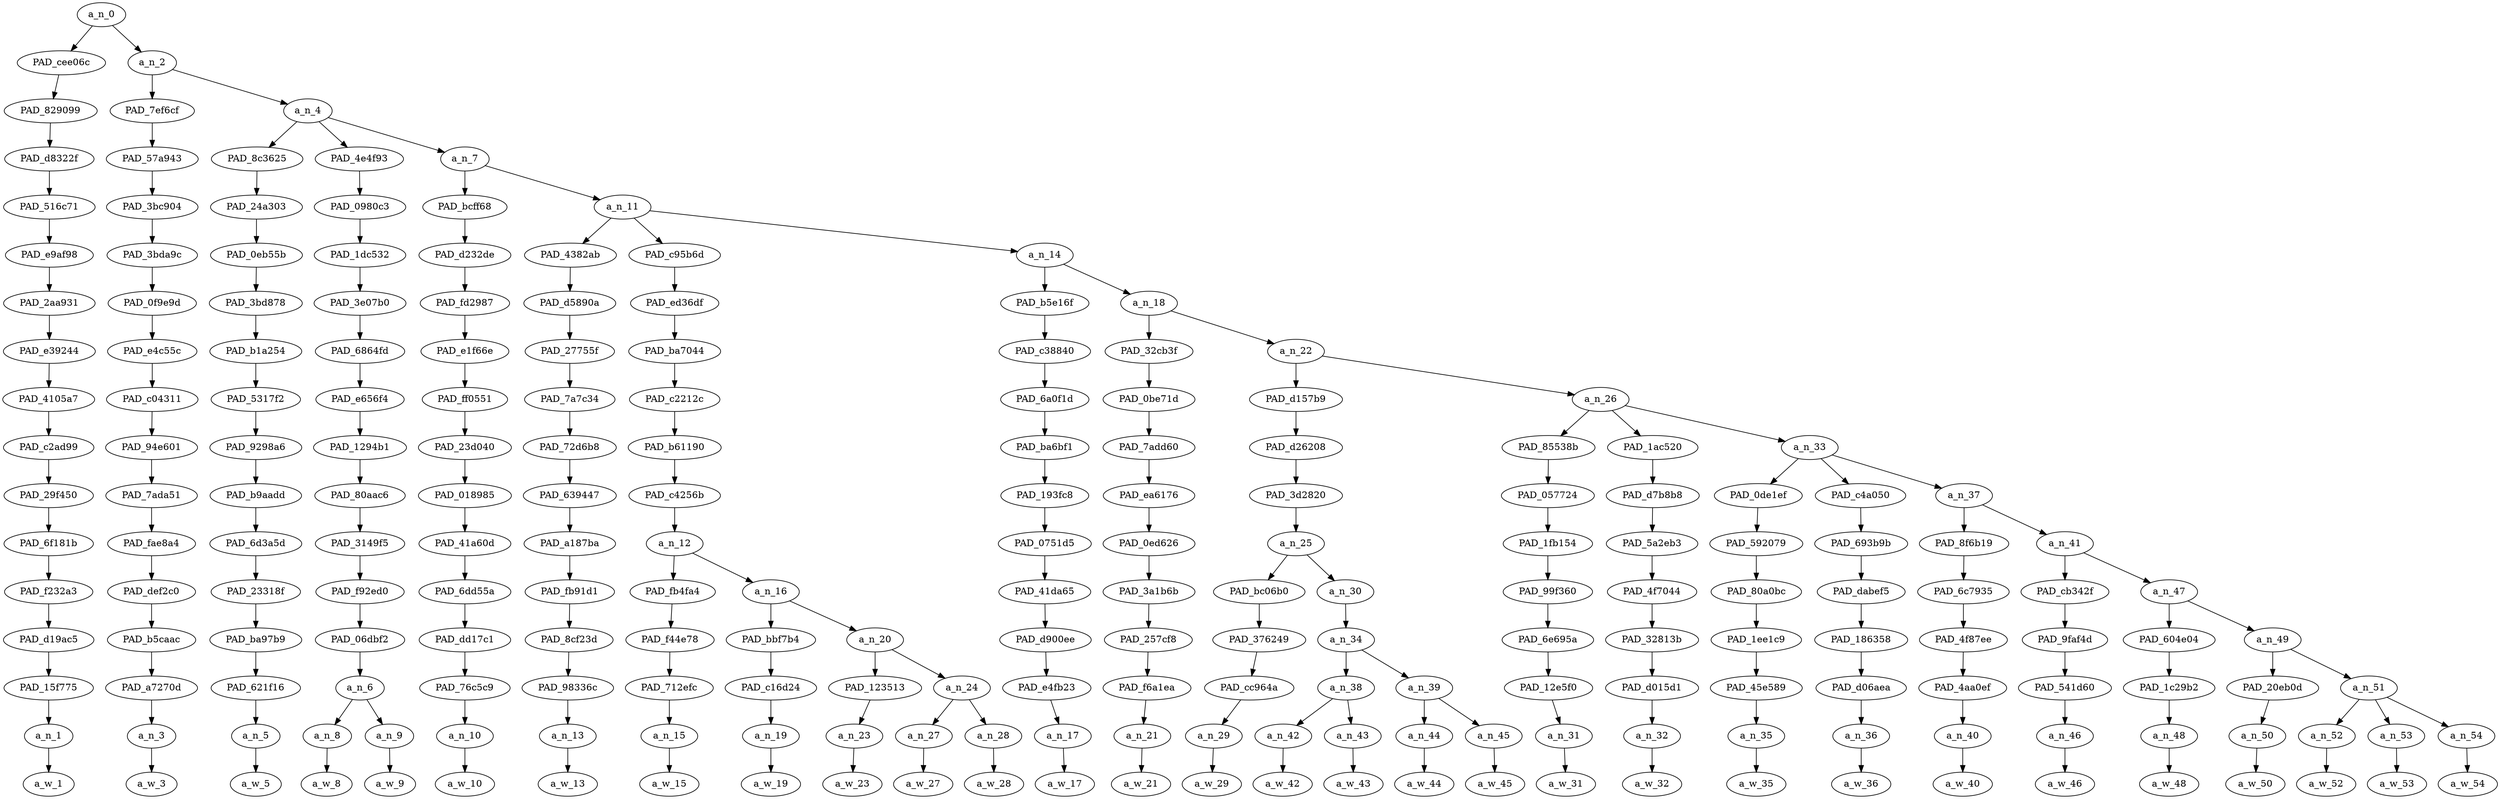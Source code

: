strict digraph "" {
	a_n_0	[div_dir=1,
		index=0,
		level=16,
		pos="1.3562403549382716,16!",
		text_span="[0, 1, 2, 3, 4, 5, 6, 7, 8, 9, 10, 11, 12, 13, 14, 15, 16, 17, 18, 19, 20, 21, 22, 23, 24, 25, 26, 27, 28, 29]",
		value=0.99999999];
	PAD_cee06c	[div_dir=-1,
		index=0,
		level=15,
		pos="0.0,15!",
		text_span="[0]",
		value=0.02931146];
	a_n_0 -> PAD_cee06c;
	a_n_2	[div_dir=1,
		index=1,
		level=15,
		pos="2.712480709876543,15!",
		text_span="[1, 2, 3, 4, 5, 6, 7, 8, 9, 10, 11, 12, 13, 14, 15, 16, 17, 18, 19, 20, 21, 22, 23, 24, 25, 26, 27, 28, 29]",
		value=0.97048791];
	a_n_0 -> a_n_2;
	PAD_829099	[div_dir=-1,
		index=0,
		level=14,
		pos="0.0,14!",
		text_span="[0]",
		value=0.02931146];
	PAD_cee06c -> PAD_829099;
	PAD_d8322f	[div_dir=-1,
		index=0,
		level=13,
		pos="0.0,13!",
		text_span="[0]",
		value=0.02931146];
	PAD_829099 -> PAD_d8322f;
	PAD_516c71	[div_dir=-1,
		index=0,
		level=12,
		pos="0.0,12!",
		text_span="[0]",
		value=0.02931146];
	PAD_d8322f -> PAD_516c71;
	PAD_e9af98	[div_dir=-1,
		index=0,
		level=11,
		pos="0.0,11!",
		text_span="[0]",
		value=0.02931146];
	PAD_516c71 -> PAD_e9af98;
	PAD_2aa931	[div_dir=-1,
		index=0,
		level=10,
		pos="0.0,10!",
		text_span="[0]",
		value=0.02931146];
	PAD_e9af98 -> PAD_2aa931;
	PAD_e39244	[div_dir=-1,
		index=0,
		level=9,
		pos="0.0,9!",
		text_span="[0]",
		value=0.02931146];
	PAD_2aa931 -> PAD_e39244;
	PAD_4105a7	[div_dir=-1,
		index=0,
		level=8,
		pos="0.0,8!",
		text_span="[0]",
		value=0.02931146];
	PAD_e39244 -> PAD_4105a7;
	PAD_c2ad99	[div_dir=-1,
		index=0,
		level=7,
		pos="0.0,7!",
		text_span="[0]",
		value=0.02931146];
	PAD_4105a7 -> PAD_c2ad99;
	PAD_29f450	[div_dir=-1,
		index=0,
		level=6,
		pos="0.0,6!",
		text_span="[0]",
		value=0.02931146];
	PAD_c2ad99 -> PAD_29f450;
	PAD_6f181b	[div_dir=-1,
		index=0,
		level=5,
		pos="0.0,5!",
		text_span="[0]",
		value=0.02931146];
	PAD_29f450 -> PAD_6f181b;
	PAD_f232a3	[div_dir=-1,
		index=0,
		level=4,
		pos="0.0,4!",
		text_span="[0]",
		value=0.02931146];
	PAD_6f181b -> PAD_f232a3;
	PAD_d19ac5	[div_dir=-1,
		index=0,
		level=3,
		pos="0.0,3!",
		text_span="[0]",
		value=0.02931146];
	PAD_f232a3 -> PAD_d19ac5;
	PAD_15f775	[div_dir=-1,
		index=0,
		level=2,
		pos="0.0,2!",
		text_span="[0]",
		value=0.02931146];
	PAD_d19ac5 -> PAD_15f775;
	a_n_1	[div_dir=-1,
		index=0,
		level=1,
		pos="0.0,1!",
		text_span="[0]",
		value=0.02931146];
	PAD_15f775 -> a_n_1;
	a_w_1	[div_dir=0,
		index=0,
		level=0,
		pos="0,0!",
		text_span="[0]",
		value=i];
	a_n_1 -> a_w_1;
	PAD_7ef6cf	[div_dir=-1,
		index=1,
		level=14,
		pos="1.0,14!",
		text_span="[1]",
		value=0.02407669];
	a_n_2 -> PAD_7ef6cf;
	a_n_4	[div_dir=1,
		index=2,
		level=14,
		pos="4.424961419753086,14!",
		text_span="[2, 3, 4, 5, 6, 7, 8, 9, 10, 11, 12, 13, 14, 15, 16, 17, 18, 19, 20, 21, 22, 23, 24, 25, 26, 27, 28, 29]",
		value=0.94616465];
	a_n_2 -> a_n_4;
	PAD_57a943	[div_dir=-1,
		index=1,
		level=13,
		pos="1.0,13!",
		text_span="[1]",
		value=0.02407669];
	PAD_7ef6cf -> PAD_57a943;
	PAD_3bc904	[div_dir=-1,
		index=1,
		level=12,
		pos="1.0,12!",
		text_span="[1]",
		value=0.02407669];
	PAD_57a943 -> PAD_3bc904;
	PAD_3bda9c	[div_dir=-1,
		index=1,
		level=11,
		pos="1.0,11!",
		text_span="[1]",
		value=0.02407669];
	PAD_3bc904 -> PAD_3bda9c;
	PAD_0f9e9d	[div_dir=-1,
		index=1,
		level=10,
		pos="1.0,10!",
		text_span="[1]",
		value=0.02407669];
	PAD_3bda9c -> PAD_0f9e9d;
	PAD_e4c55c	[div_dir=-1,
		index=1,
		level=9,
		pos="1.0,9!",
		text_span="[1]",
		value=0.02407669];
	PAD_0f9e9d -> PAD_e4c55c;
	PAD_c04311	[div_dir=-1,
		index=1,
		level=8,
		pos="1.0,8!",
		text_span="[1]",
		value=0.02407669];
	PAD_e4c55c -> PAD_c04311;
	PAD_94e601	[div_dir=-1,
		index=1,
		level=7,
		pos="1.0,7!",
		text_span="[1]",
		value=0.02407669];
	PAD_c04311 -> PAD_94e601;
	PAD_7ada51	[div_dir=-1,
		index=1,
		level=6,
		pos="1.0,6!",
		text_span="[1]",
		value=0.02407669];
	PAD_94e601 -> PAD_7ada51;
	PAD_fae8a4	[div_dir=-1,
		index=1,
		level=5,
		pos="1.0,5!",
		text_span="[1]",
		value=0.02407669];
	PAD_7ada51 -> PAD_fae8a4;
	PAD_def2c0	[div_dir=-1,
		index=1,
		level=4,
		pos="1.0,4!",
		text_span="[1]",
		value=0.02407669];
	PAD_fae8a4 -> PAD_def2c0;
	PAD_b5caac	[div_dir=-1,
		index=1,
		level=3,
		pos="1.0,3!",
		text_span="[1]",
		value=0.02407669];
	PAD_def2c0 -> PAD_b5caac;
	PAD_a7270d	[div_dir=-1,
		index=1,
		level=2,
		pos="1.0,2!",
		text_span="[1]",
		value=0.02407669];
	PAD_b5caac -> PAD_a7270d;
	a_n_3	[div_dir=-1,
		index=1,
		level=1,
		pos="1.0,1!",
		text_span="[1]",
		value=0.02407669];
	PAD_a7270d -> a_n_3;
	a_w_3	[div_dir=0,
		index=1,
		level=0,
		pos="1,0!",
		text_span="[1]",
		value=am];
	a_n_3 -> a_w_3;
	PAD_8c3625	[div_dir=1,
		index=2,
		level=13,
		pos="2.0,13!",
		text_span="[2]",
		value=0.02569344];
	a_n_4 -> PAD_8c3625;
	PAD_4e4f93	[div_dir=-1,
		index=3,
		level=13,
		pos="3.5,13!",
		text_span="[3, 4]",
		value=0.06555369];
	a_n_4 -> PAD_4e4f93;
	a_n_7	[div_dir=1,
		index=4,
		level=13,
		pos="7.7748842592592595,13!",
		text_span="[5, 6, 7, 8, 9, 10, 11, 12, 13, 14, 15, 16, 17, 18, 19, 20, 21, 22, 23, 24, 25, 26, 27, 28, 29]",
		value=0.85465329];
	a_n_4 -> a_n_7;
	PAD_24a303	[div_dir=1,
		index=2,
		level=12,
		pos="2.0,12!",
		text_span="[2]",
		value=0.02569344];
	PAD_8c3625 -> PAD_24a303;
	PAD_0eb55b	[div_dir=1,
		index=2,
		level=11,
		pos="2.0,11!",
		text_span="[2]",
		value=0.02569344];
	PAD_24a303 -> PAD_0eb55b;
	PAD_3bd878	[div_dir=1,
		index=2,
		level=10,
		pos="2.0,10!",
		text_span="[2]",
		value=0.02569344];
	PAD_0eb55b -> PAD_3bd878;
	PAD_b1a254	[div_dir=1,
		index=2,
		level=9,
		pos="2.0,9!",
		text_span="[2]",
		value=0.02569344];
	PAD_3bd878 -> PAD_b1a254;
	PAD_5317f2	[div_dir=1,
		index=2,
		level=8,
		pos="2.0,8!",
		text_span="[2]",
		value=0.02569344];
	PAD_b1a254 -> PAD_5317f2;
	PAD_9298a6	[div_dir=1,
		index=2,
		level=7,
		pos="2.0,7!",
		text_span="[2]",
		value=0.02569344];
	PAD_5317f2 -> PAD_9298a6;
	PAD_b9aadd	[div_dir=1,
		index=2,
		level=6,
		pos="2.0,6!",
		text_span="[2]",
		value=0.02569344];
	PAD_9298a6 -> PAD_b9aadd;
	PAD_6d3a5d	[div_dir=1,
		index=2,
		level=5,
		pos="2.0,5!",
		text_span="[2]",
		value=0.02569344];
	PAD_b9aadd -> PAD_6d3a5d;
	PAD_23318f	[div_dir=1,
		index=2,
		level=4,
		pos="2.0,4!",
		text_span="[2]",
		value=0.02569344];
	PAD_6d3a5d -> PAD_23318f;
	PAD_ba97b9	[div_dir=1,
		index=2,
		level=3,
		pos="2.0,3!",
		text_span="[2]",
		value=0.02569344];
	PAD_23318f -> PAD_ba97b9;
	PAD_621f16	[div_dir=1,
		index=2,
		level=2,
		pos="2.0,2!",
		text_span="[2]",
		value=0.02569344];
	PAD_ba97b9 -> PAD_621f16;
	a_n_5	[div_dir=1,
		index=2,
		level=1,
		pos="2.0,1!",
		text_span="[2]",
		value=0.02569344];
	PAD_621f16 -> a_n_5;
	a_w_5	[div_dir=0,
		index=2,
		level=0,
		pos="2,0!",
		text_span="[2]",
		value=holding];
	a_n_5 -> a_w_5;
	PAD_0980c3	[div_dir=-1,
		index=3,
		level=12,
		pos="3.5,12!",
		text_span="[3, 4]",
		value=0.06555369];
	PAD_4e4f93 -> PAD_0980c3;
	PAD_1dc532	[div_dir=-1,
		index=3,
		level=11,
		pos="3.5,11!",
		text_span="[3, 4]",
		value=0.06555369];
	PAD_0980c3 -> PAD_1dc532;
	PAD_3e07b0	[div_dir=-1,
		index=3,
		level=10,
		pos="3.5,10!",
		text_span="[3, 4]",
		value=0.06555369];
	PAD_1dc532 -> PAD_3e07b0;
	PAD_6864fd	[div_dir=-1,
		index=3,
		level=9,
		pos="3.5,9!",
		text_span="[3, 4]",
		value=0.06555369];
	PAD_3e07b0 -> PAD_6864fd;
	PAD_e656f4	[div_dir=-1,
		index=3,
		level=8,
		pos="3.5,8!",
		text_span="[3, 4]",
		value=0.06555369];
	PAD_6864fd -> PAD_e656f4;
	PAD_1294b1	[div_dir=-1,
		index=3,
		level=7,
		pos="3.5,7!",
		text_span="[3, 4]",
		value=0.06555369];
	PAD_e656f4 -> PAD_1294b1;
	PAD_80aac6	[div_dir=-1,
		index=3,
		level=6,
		pos="3.5,6!",
		text_span="[3, 4]",
		value=0.06555369];
	PAD_1294b1 -> PAD_80aac6;
	PAD_3149f5	[div_dir=-1,
		index=3,
		level=5,
		pos="3.5,5!",
		text_span="[3, 4]",
		value=0.06555369];
	PAD_80aac6 -> PAD_3149f5;
	PAD_f92ed0	[div_dir=-1,
		index=3,
		level=4,
		pos="3.5,4!",
		text_span="[3, 4]",
		value=0.06555369];
	PAD_3149f5 -> PAD_f92ed0;
	PAD_06dbf2	[div_dir=-1,
		index=3,
		level=3,
		pos="3.5,3!",
		text_span="[3, 4]",
		value=0.06555369];
	PAD_f92ed0 -> PAD_06dbf2;
	a_n_6	[div_dir=-1,
		index=3,
		level=2,
		pos="3.5,2!",
		text_span="[3, 4]",
		value=0.06555369];
	PAD_06dbf2 -> a_n_6;
	a_n_8	[div_dir=-1,
		index=3,
		level=1,
		pos="3.0,1!",
		text_span="[3]",
		value=0.03032210];
	a_n_6 -> a_n_8;
	a_n_9	[div_dir=1,
		index=4,
		level=1,
		pos="4.0,1!",
		text_span="[4]",
		value=0.03511121];
	a_n_6 -> a_n_9;
	a_w_8	[div_dir=0,
		index=3,
		level=0,
		pos="3,0!",
		text_span="[3]",
		value=my];
	a_n_8 -> a_w_8;
	a_w_9	[div_dir=0,
		index=4,
		level=0,
		pos="4,0!",
		text_span="[4]",
		value=celebration];
	a_n_9 -> a_w_9;
	PAD_bcff68	[div_dir=-1,
		index=4,
		level=12,
		pos="5.0,12!",
		text_span="[5]",
		value=0.02433822];
	a_n_7 -> PAD_bcff68;
	a_n_11	[div_dir=1,
		index=5,
		level=12,
		pos="10.549768518518519,12!",
		text_span="[6, 7, 8, 9, 10, 11, 12, 13, 14, 15, 16, 17, 18, 19, 20, 21, 22, 23, 24, 25, 26, 27, 28, 29]",
		value=0.83001536];
	a_n_7 -> a_n_11;
	PAD_d232de	[div_dir=-1,
		index=4,
		level=11,
		pos="5.0,11!",
		text_span="[5]",
		value=0.02433822];
	PAD_bcff68 -> PAD_d232de;
	PAD_fd2987	[div_dir=-1,
		index=4,
		level=10,
		pos="5.0,10!",
		text_span="[5]",
		value=0.02433822];
	PAD_d232de -> PAD_fd2987;
	PAD_e1f66e	[div_dir=-1,
		index=4,
		level=9,
		pos="5.0,9!",
		text_span="[5]",
		value=0.02433822];
	PAD_fd2987 -> PAD_e1f66e;
	PAD_ff0551	[div_dir=-1,
		index=4,
		level=8,
		pos="5.0,8!",
		text_span="[5]",
		value=0.02433822];
	PAD_e1f66e -> PAD_ff0551;
	PAD_23d040	[div_dir=-1,
		index=4,
		level=7,
		pos="5.0,7!",
		text_span="[5]",
		value=0.02433822];
	PAD_ff0551 -> PAD_23d040;
	PAD_018985	[div_dir=-1,
		index=4,
		level=6,
		pos="5.0,6!",
		text_span="[5]",
		value=0.02433822];
	PAD_23d040 -> PAD_018985;
	PAD_41a60d	[div_dir=-1,
		index=4,
		level=5,
		pos="5.0,5!",
		text_span="[5]",
		value=0.02433822];
	PAD_018985 -> PAD_41a60d;
	PAD_6dd55a	[div_dir=-1,
		index=4,
		level=4,
		pos="5.0,4!",
		text_span="[5]",
		value=0.02433822];
	PAD_41a60d -> PAD_6dd55a;
	PAD_dd17c1	[div_dir=-1,
		index=4,
		level=3,
		pos="5.0,3!",
		text_span="[5]",
		value=0.02433822];
	PAD_6dd55a -> PAD_dd17c1;
	PAD_76c5c9	[div_dir=-1,
		index=4,
		level=2,
		pos="5.0,2!",
		text_span="[5]",
		value=0.02433822];
	PAD_dd17c1 -> PAD_76c5c9;
	a_n_10	[div_dir=-1,
		index=5,
		level=1,
		pos="5.0,1!",
		text_span="[5]",
		value=0.02433822];
	PAD_76c5c9 -> a_n_10;
	a_w_10	[div_dir=0,
		index=5,
		level=0,
		pos="5,0!",
		text_span="[5]",
		value=until];
	a_n_10 -> a_w_10;
	PAD_4382ab	[div_dir=-1,
		index=6,
		level=11,
		pos="11.0,11!",
		text_span="[11]",
		value=0.02228801];
	a_n_11 -> PAD_4382ab;
	PAD_c95b6d	[div_dir=1,
		index=5,
		level=11,
		pos="6.9375,11!",
		text_span="[6, 7, 8, 9, 10]",
		value=0.12682659];
	a_n_11 -> PAD_c95b6d;
	a_n_14	[div_dir=1,
		index=7,
		level=11,
		pos="13.711805555555555,11!",
		text_span="[12, 13, 14, 15, 16, 17, 18, 19, 20, 21, 22, 23, 24, 25, 26, 27, 28, 29]",
		value=0.68058904];
	a_n_11 -> a_n_14;
	PAD_d5890a	[div_dir=-1,
		index=6,
		level=10,
		pos="11.0,10!",
		text_span="[11]",
		value=0.02228801];
	PAD_4382ab -> PAD_d5890a;
	PAD_27755f	[div_dir=-1,
		index=6,
		level=9,
		pos="11.0,9!",
		text_span="[11]",
		value=0.02228801];
	PAD_d5890a -> PAD_27755f;
	PAD_7a7c34	[div_dir=-1,
		index=6,
		level=8,
		pos="11.0,8!",
		text_span="[11]",
		value=0.02228801];
	PAD_27755f -> PAD_7a7c34;
	PAD_72d6b8	[div_dir=-1,
		index=6,
		level=7,
		pos="11.0,7!",
		text_span="[11]",
		value=0.02228801];
	PAD_7a7c34 -> PAD_72d6b8;
	PAD_639447	[div_dir=-1,
		index=6,
		level=6,
		pos="11.0,6!",
		text_span="[11]",
		value=0.02228801];
	PAD_72d6b8 -> PAD_639447;
	PAD_a187ba	[div_dir=-1,
		index=6,
		level=5,
		pos="11.0,5!",
		text_span="[11]",
		value=0.02228801];
	PAD_639447 -> PAD_a187ba;
	PAD_fb91d1	[div_dir=-1,
		index=7,
		level=4,
		pos="11.0,4!",
		text_span="[11]",
		value=0.02228801];
	PAD_a187ba -> PAD_fb91d1;
	PAD_8cf23d	[div_dir=-1,
		index=8,
		level=3,
		pos="11.0,3!",
		text_span="[11]",
		value=0.02228801];
	PAD_fb91d1 -> PAD_8cf23d;
	PAD_98336c	[div_dir=-1,
		index=9,
		level=2,
		pos="11.0,2!",
		text_span="[11]",
		value=0.02228801];
	PAD_8cf23d -> PAD_98336c;
	a_n_13	[div_dir=-1,
		index=11,
		level=1,
		pos="11.0,1!",
		text_span="[11]",
		value=0.02228801];
	PAD_98336c -> a_n_13;
	a_w_13	[div_dir=0,
		index=11,
		level=0,
		pos="11,0!",
		text_span="[11]",
		value=i1];
	a_n_13 -> a_w_13;
	PAD_ed36df	[div_dir=1,
		index=5,
		level=10,
		pos="6.9375,10!",
		text_span="[6, 7, 8, 9, 10]",
		value=0.12682659];
	PAD_c95b6d -> PAD_ed36df;
	PAD_ba7044	[div_dir=1,
		index=5,
		level=9,
		pos="6.9375,9!",
		text_span="[6, 7, 8, 9, 10]",
		value=0.12682659];
	PAD_ed36df -> PAD_ba7044;
	PAD_c2212c	[div_dir=1,
		index=5,
		level=8,
		pos="6.9375,8!",
		text_span="[6, 7, 8, 9, 10]",
		value=0.12682659];
	PAD_ba7044 -> PAD_c2212c;
	PAD_b61190	[div_dir=1,
		index=5,
		level=7,
		pos="6.9375,7!",
		text_span="[6, 7, 8, 9, 10]",
		value=0.12682659];
	PAD_c2212c -> PAD_b61190;
	PAD_c4256b	[div_dir=1,
		index=5,
		level=6,
		pos="6.9375,6!",
		text_span="[6, 7, 8, 9, 10]",
		value=0.12682659];
	PAD_b61190 -> PAD_c4256b;
	a_n_12	[div_dir=1,
		index=5,
		level=5,
		pos="6.9375,5!",
		text_span="[6, 7, 8, 9, 10]",
		value=0.12682659];
	PAD_c4256b -> a_n_12;
	PAD_fb4fa4	[div_dir=1,
		index=5,
		level=4,
		pos="6.0,4!",
		text_span="[6]",
		value=0.01928020];
	a_n_12 -> PAD_fb4fa4;
	a_n_16	[div_dir=1,
		index=6,
		level=4,
		pos="7.875,4!",
		text_span="[7, 8, 9, 10]",
		value=0.10729096];
	a_n_12 -> a_n_16;
	PAD_f44e78	[div_dir=1,
		index=5,
		level=3,
		pos="6.0,3!",
		text_span="[6]",
		value=0.01928020];
	PAD_fb4fa4 -> PAD_f44e78;
	PAD_712efc	[div_dir=1,
		index=5,
		level=2,
		pos="6.0,2!",
		text_span="[6]",
		value=0.01928020];
	PAD_f44e78 -> PAD_712efc;
	a_n_15	[div_dir=1,
		index=6,
		level=1,
		pos="6.0,1!",
		text_span="[6]",
		value=0.01928020];
	PAD_712efc -> a_n_15;
	a_w_15	[div_dir=0,
		index=6,
		level=0,
		pos="6,0!",
		text_span="[6]",
		value=after];
	a_n_15 -> a_w_15;
	PAD_bbf7b4	[div_dir=1,
		index=6,
		level=3,
		pos="7.0,3!",
		text_span="[7]",
		value=0.01820321];
	a_n_16 -> PAD_bbf7b4;
	a_n_20	[div_dir=1,
		index=7,
		level=3,
		pos="8.75,3!",
		text_span="[8, 9, 10]",
		value=0.08881791];
	a_n_16 -> a_n_20;
	PAD_c16d24	[div_dir=1,
		index=6,
		level=2,
		pos="7.0,2!",
		text_span="[7]",
		value=0.01820321];
	PAD_bbf7b4 -> PAD_c16d24;
	a_n_19	[div_dir=1,
		index=7,
		level=1,
		pos="7.0,1!",
		text_span="[7]",
		value=0.01820321];
	PAD_c16d24 -> a_n_19;
	a_w_19	[div_dir=0,
		index=7,
		level=0,
		pos="7,0!",
		text_span="[7]",
		value=she];
	a_n_19 -> a_w_19;
	PAD_123513	[div_dir=1,
		index=7,
		level=2,
		pos="8.0,2!",
		text_span="[8]",
		value=0.02004705];
	a_n_20 -> PAD_123513;
	a_n_24	[div_dir=1,
		index=8,
		level=2,
		pos="9.5,2!",
		text_span="[9, 10]",
		value=0.06849089];
	a_n_20 -> a_n_24;
	a_n_23	[div_dir=1,
		index=8,
		level=1,
		pos="8.0,1!",
		text_span="[8]",
		value=0.02004705];
	PAD_123513 -> a_n_23;
	a_w_23	[div_dir=0,
		index=8,
		level=0,
		pos="8,0!",
		text_span="[8]",
		value=get];
	a_n_23 -> a_w_23;
	a_n_27	[div_dir=1,
		index=9,
		level=1,
		pos="9.0,1!",
		text_span="[9]",
		value=0.02248505];
	a_n_24 -> a_n_27;
	a_n_28	[div_dir=1,
		index=10,
		level=1,
		pos="10.0,1!",
		text_span="[10]",
		value=0.04568939];
	a_n_24 -> a_n_28;
	a_w_27	[div_dir=0,
		index=9,
		level=0,
		pos="9,0!",
		text_span="[9]",
		value=her];
	a_n_27 -> a_w_27;
	a_w_28	[div_dir=0,
		index=10,
		level=0,
		pos="10,0!",
		text_span="[10]",
		value=numbers];
	a_n_28 -> a_w_28;
	PAD_b5e16f	[div_dir=-1,
		index=7,
		level=10,
		pos="12.0,10!",
		text_span="[12]",
		value=0.01859051];
	a_n_14 -> PAD_b5e16f;
	a_n_18	[div_dir=1,
		index=8,
		level=10,
		pos="15.42361111111111,10!",
		text_span="[13, 14, 15, 16, 17, 18, 19, 20, 21, 22, 23, 24, 25, 26, 27, 28, 29]",
		value=0.66176622];
	a_n_14 -> a_n_18;
	PAD_c38840	[div_dir=-1,
		index=7,
		level=9,
		pos="12.0,9!",
		text_span="[12]",
		value=0.01859051];
	PAD_b5e16f -> PAD_c38840;
	PAD_6a0f1d	[div_dir=-1,
		index=7,
		level=8,
		pos="12.0,8!",
		text_span="[12]",
		value=0.01859051];
	PAD_c38840 -> PAD_6a0f1d;
	PAD_ba6bf1	[div_dir=-1,
		index=7,
		level=7,
		pos="12.0,7!",
		text_span="[12]",
		value=0.01859051];
	PAD_6a0f1d -> PAD_ba6bf1;
	PAD_193fc8	[div_dir=-1,
		index=7,
		level=6,
		pos="12.0,6!",
		text_span="[12]",
		value=0.01859051];
	PAD_ba6bf1 -> PAD_193fc8;
	PAD_0751d5	[div_dir=-1,
		index=7,
		level=5,
		pos="12.0,5!",
		text_span="[12]",
		value=0.01859051];
	PAD_193fc8 -> PAD_0751d5;
	PAD_41da65	[div_dir=-1,
		index=8,
		level=4,
		pos="12.0,4!",
		text_span="[12]",
		value=0.01859051];
	PAD_0751d5 -> PAD_41da65;
	PAD_d900ee	[div_dir=-1,
		index=9,
		level=3,
		pos="12.0,3!",
		text_span="[12]",
		value=0.01859051];
	PAD_41da65 -> PAD_d900ee;
	PAD_e4fb23	[div_dir=-1,
		index=10,
		level=2,
		pos="12.0,2!",
		text_span="[12]",
		value=0.01859051];
	PAD_d900ee -> PAD_e4fb23;
	a_n_17	[div_dir=-1,
		index=12,
		level=1,
		pos="12.0,1!",
		text_span="[12]",
		value=0.01859051];
	PAD_e4fb23 -> a_n_17;
	a_w_17	[div_dir=0,
		index=12,
		level=0,
		pos="12,0!",
		text_span="[12]",
		value=know];
	a_n_17 -> a_w_17;
	PAD_32cb3f	[div_dir=1,
		index=8,
		level=9,
		pos="13.0,9!",
		text_span="[13]",
		value=0.02274791];
	a_n_18 -> PAD_32cb3f;
	a_n_22	[div_dir=1,
		index=9,
		level=9,
		pos="17.84722222222222,9!",
		text_span="[14, 15, 16, 17, 18, 19, 20, 21, 22, 23, 24, 25, 26, 27, 28, 29]",
		value=0.63877168];
	a_n_18 -> a_n_22;
	PAD_0be71d	[div_dir=1,
		index=8,
		level=8,
		pos="13.0,8!",
		text_span="[13]",
		value=0.02274791];
	PAD_32cb3f -> PAD_0be71d;
	PAD_7add60	[div_dir=1,
		index=8,
		level=7,
		pos="13.0,7!",
		text_span="[13]",
		value=0.02274791];
	PAD_0be71d -> PAD_7add60;
	PAD_ea6176	[div_dir=1,
		index=8,
		level=6,
		pos="13.0,6!",
		text_span="[13]",
		value=0.02274791];
	PAD_7add60 -> PAD_ea6176;
	PAD_0ed626	[div_dir=1,
		index=8,
		level=5,
		pos="13.0,5!",
		text_span="[13]",
		value=0.02274791];
	PAD_ea6176 -> PAD_0ed626;
	PAD_3a1b6b	[div_dir=1,
		index=9,
		level=4,
		pos="13.0,4!",
		text_span="[13]",
		value=0.02274791];
	PAD_0ed626 -> PAD_3a1b6b;
	PAD_257cf8	[div_dir=1,
		index=10,
		level=3,
		pos="13.0,3!",
		text_span="[13]",
		value=0.02274791];
	PAD_3a1b6b -> PAD_257cf8;
	PAD_f6a1ea	[div_dir=1,
		index=11,
		level=2,
		pos="13.0,2!",
		text_span="[13]",
		value=0.02274791];
	PAD_257cf8 -> PAD_f6a1ea;
	a_n_21	[div_dir=1,
		index=13,
		level=1,
		pos="13.0,1!",
		text_span="[13]",
		value=0.02274791];
	PAD_f6a1ea -> a_n_21;
	a_w_21	[div_dir=0,
		index=13,
		level=0,
		pos="13,0!",
		text_span="[13]",
		value=how];
	a_n_21 -> a_w_21;
	PAD_d157b9	[div_dir=1,
		index=9,
		level=8,
		pos="15.25,8!",
		text_span="[14, 15, 16, 17, 18]",
		value=0.29679893];
	a_n_22 -> PAD_d157b9;
	a_n_26	[div_dir=1,
		index=10,
		level=8,
		pos="20.444444444444443,8!",
		text_span="[19, 20, 21, 22, 23, 24, 25, 26, 27, 28, 29]",
		value=0.34172725];
	a_n_22 -> a_n_26;
	PAD_d26208	[div_dir=1,
		index=9,
		level=7,
		pos="15.25,7!",
		text_span="[14, 15, 16, 17, 18]",
		value=0.29679893];
	PAD_d157b9 -> PAD_d26208;
	PAD_3d2820	[div_dir=1,
		index=9,
		level=6,
		pos="15.25,6!",
		text_span="[14, 15, 16, 17, 18]",
		value=0.29679893];
	PAD_d26208 -> PAD_3d2820;
	a_n_25	[div_dir=1,
		index=9,
		level=5,
		pos="15.25,5!",
		text_span="[14, 15, 16, 17, 18]",
		value=0.29679893];
	PAD_3d2820 -> a_n_25;
	PAD_bc06b0	[div_dir=1,
		index=10,
		level=4,
		pos="14.0,4!",
		text_span="[14]",
		value=0.03391168];
	a_n_25 -> PAD_bc06b0;
	a_n_30	[div_dir=1,
		index=11,
		level=4,
		pos="16.5,4!",
		text_span="[15, 16, 17, 18]",
		value=0.26257997];
	a_n_25 -> a_n_30;
	PAD_376249	[div_dir=1,
		index=11,
		level=3,
		pos="14.0,3!",
		text_span="[14]",
		value=0.03391168];
	PAD_bc06b0 -> PAD_376249;
	PAD_cc964a	[div_dir=1,
		index=12,
		level=2,
		pos="14.0,2!",
		text_span="[14]",
		value=0.03391168];
	PAD_376249 -> PAD_cc964a;
	a_n_29	[div_dir=1,
		index=14,
		level=1,
		pos="14.0,1!",
		text_span="[14]",
		value=0.03391168];
	PAD_cc964a -> a_n_29;
	a_w_29	[div_dir=0,
		index=14,
		level=0,
		pos="14,0!",
		text_span="[14]",
		value=them];
	a_n_29 -> a_w_29;
	a_n_34	[div_dir=1,
		index=12,
		level=3,
		pos="16.5,3!",
		text_span="[15, 16, 17, 18]",
		value=0.26229777];
	a_n_30 -> a_n_34;
	a_n_38	[div_dir=1,
		index=13,
		level=2,
		pos="15.5,2!",
		text_span="[15, 16]",
		value=0.17851850];
	a_n_34 -> a_n_38;
	a_n_39	[div_dir=1,
		index=14,
		level=2,
		pos="17.5,2!",
		text_span="[17, 18]",
		value=0.08349707];
	a_n_34 -> a_n_39;
	a_n_42	[div_dir=-1,
		index=15,
		level=1,
		pos="15.0,1!",
		text_span="[15]",
		value=0.06634688];
	a_n_38 -> a_n_42;
	a_n_43	[div_dir=1,
		index=16,
		level=1,
		pos="16.0,1!",
		text_span="[16]",
		value=0.11194181];
	a_n_38 -> a_n_43;
	a_w_42	[div_dir=0,
		index=15,
		level=0,
		pos="15,0!",
		text_span="[15]",
		value=white];
	a_n_42 -> a_w_42;
	a_w_43	[div_dir=0,
		index=16,
		level=0,
		pos="16,0!",
		text_span="[16]",
		value=ppl];
	a_n_43 -> a_w_43;
	a_n_44	[div_dir=1,
		index=17,
		level=1,
		pos="17.0,1!",
		text_span="[17]",
		value=0.04374241];
	a_n_39 -> a_n_44;
	a_n_45	[div_dir=-1,
		index=18,
		level=1,
		pos="18.0,1!",
		text_span="[18]",
		value=0.03958968];
	a_n_39 -> a_n_45;
	a_w_44	[div_dir=0,
		index=17,
		level=0,
		pos="17,0!",
		text_span="[17]",
		value=play];
	a_n_44 -> a_w_44;
	a_w_45	[div_dir=0,
		index=18,
		level=0,
		pos="18,0!",
		text_span="[18]",
		value=guilty];
	a_n_45 -> a_w_45;
	PAD_85538b	[div_dir=1,
		index=10,
		level=7,
		pos="19.0,7!",
		text_span="[19]",
		value=0.01902368];
	a_n_26 -> PAD_85538b;
	PAD_1ac520	[div_dir=1,
		index=11,
		level=7,
		pos="20.0,7!",
		text_span="[20]",
		value=0.01940222];
	a_n_26 -> PAD_1ac520;
	a_n_33	[div_dir=1,
		index=12,
		level=7,
		pos="22.333333333333332,7!",
		text_span="[21, 22, 23, 24, 25, 26, 27, 28, 29]",
		value=0.30322156];
	a_n_26 -> a_n_33;
	PAD_057724	[div_dir=1,
		index=10,
		level=6,
		pos="19.0,6!",
		text_span="[19]",
		value=0.01902368];
	PAD_85538b -> PAD_057724;
	PAD_1fb154	[div_dir=1,
		index=10,
		level=5,
		pos="19.0,5!",
		text_span="[19]",
		value=0.01902368];
	PAD_057724 -> PAD_1fb154;
	PAD_99f360	[div_dir=1,
		index=12,
		level=4,
		pos="19.0,4!",
		text_span="[19]",
		value=0.01902368];
	PAD_1fb154 -> PAD_99f360;
	PAD_6e695a	[div_dir=1,
		index=13,
		level=3,
		pos="19.0,3!",
		text_span="[19]",
		value=0.01902368];
	PAD_99f360 -> PAD_6e695a;
	PAD_12e5f0	[div_dir=1,
		index=15,
		level=2,
		pos="19.0,2!",
		text_span="[19]",
		value=0.01902368];
	PAD_6e695a -> PAD_12e5f0;
	a_n_31	[div_dir=1,
		index=19,
		level=1,
		pos="19.0,1!",
		text_span="[19]",
		value=0.01902368];
	PAD_12e5f0 -> a_n_31;
	a_w_31	[div_dir=0,
		index=19,
		level=0,
		pos="19,0!",
		text_span="[19]",
		value=do];
	a_n_31 -> a_w_31;
	PAD_d7b8b8	[div_dir=1,
		index=11,
		level=6,
		pos="20.0,6!",
		text_span="[20]",
		value=0.01940222];
	PAD_1ac520 -> PAD_d7b8b8;
	PAD_5a2eb3	[div_dir=1,
		index=11,
		level=5,
		pos="20.0,5!",
		text_span="[20]",
		value=0.01940222];
	PAD_d7b8b8 -> PAD_5a2eb3;
	PAD_4f7044	[div_dir=1,
		index=13,
		level=4,
		pos="20.0,4!",
		text_span="[20]",
		value=0.01940222];
	PAD_5a2eb3 -> PAD_4f7044;
	PAD_32813b	[div_dir=1,
		index=14,
		level=3,
		pos="20.0,3!",
		text_span="[20]",
		value=0.01940222];
	PAD_4f7044 -> PAD_32813b;
	PAD_d015d1	[div_dir=1,
		index=16,
		level=2,
		pos="20.0,2!",
		text_span="[20]",
		value=0.01940222];
	PAD_32813b -> PAD_d015d1;
	a_n_32	[div_dir=1,
		index=20,
		level=1,
		pos="20.0,1!",
		text_span="[20]",
		value=0.01940222];
	PAD_d015d1 -> a_n_32;
	a_w_32	[div_dir=0,
		index=20,
		level=0,
		pos="20,0!",
		text_span="[20]",
		value=not];
	a_n_32 -> a_w_32;
	PAD_0de1ef	[div_dir=1,
		index=12,
		level=6,
		pos="21.0,6!",
		text_span="[21]",
		value=0.02664316];
	a_n_33 -> PAD_0de1ef;
	PAD_c4a050	[div_dir=-1,
		index=13,
		level=6,
		pos="22.0,6!",
		text_span="[22]",
		value=0.05301953];
	a_n_33 -> PAD_c4a050;
	a_n_37	[div_dir=1,
		index=14,
		level=6,
		pos="24.0,6!",
		text_span="[23, 24, 25, 26, 27, 28, 29]",
		value=0.22351344];
	a_n_33 -> a_n_37;
	PAD_592079	[div_dir=1,
		index=12,
		level=5,
		pos="21.0,5!",
		text_span="[21]",
		value=0.02664316];
	PAD_0de1ef -> PAD_592079;
	PAD_80a0bc	[div_dir=1,
		index=14,
		level=4,
		pos="21.0,4!",
		text_span="[21]",
		value=0.02664316];
	PAD_592079 -> PAD_80a0bc;
	PAD_1ee1c9	[div_dir=1,
		index=15,
		level=3,
		pos="21.0,3!",
		text_span="[21]",
		value=0.02664316];
	PAD_80a0bc -> PAD_1ee1c9;
	PAD_45e589	[div_dir=1,
		index=17,
		level=2,
		pos="21.0,2!",
		text_span="[21]",
		value=0.02664316];
	PAD_1ee1c9 -> PAD_45e589;
	a_n_35	[div_dir=1,
		index=21,
		level=1,
		pos="21.0,1!",
		text_span="[21]",
		value=0.02664316];
	PAD_45e589 -> a_n_35;
	a_w_35	[div_dir=0,
		index=21,
		level=0,
		pos="21,0!",
		text_span="[21]",
		value=mean];
	a_n_35 -> a_w_35;
	PAD_693b9b	[div_dir=-1,
		index=13,
		level=5,
		pos="22.0,5!",
		text_span="[22]",
		value=0.05301953];
	PAD_c4a050 -> PAD_693b9b;
	PAD_dabef5	[div_dir=-1,
		index=15,
		level=4,
		pos="22.0,4!",
		text_span="[22]",
		value=0.05301953];
	PAD_693b9b -> PAD_dabef5;
	PAD_186358	[div_dir=-1,
		index=16,
		level=3,
		pos="22.0,3!",
		text_span="[22]",
		value=0.05301953];
	PAD_dabef5 -> PAD_186358;
	PAD_d06aea	[div_dir=-1,
		index=18,
		level=2,
		pos="22.0,2!",
		text_span="[22]",
		value=0.05301953];
	PAD_186358 -> PAD_d06aea;
	a_n_36	[div_dir=-1,
		index=22,
		level=1,
		pos="22.0,1!",
		text_span="[22]",
		value=0.05301953];
	PAD_d06aea -> a_n_36;
	a_w_36	[div_dir=0,
		index=22,
		level=0,
		pos="22,0!",
		text_span="[22]",
		value=shit];
	a_n_36 -> a_w_36;
	PAD_8f6b19	[div_dir=1,
		index=14,
		level=5,
		pos="23.0,5!",
		text_span="[23]",
		value=0.02023355];
	a_n_37 -> PAD_8f6b19;
	a_n_41	[div_dir=1,
		index=15,
		level=5,
		pos="25.0,5!",
		text_span="[24, 25, 26, 27, 28, 29]",
		value=0.20316554];
	a_n_37 -> a_n_41;
	PAD_6c7935	[div_dir=1,
		index=16,
		level=4,
		pos="23.0,4!",
		text_span="[23]",
		value=0.02023355];
	PAD_8f6b19 -> PAD_6c7935;
	PAD_4f87ee	[div_dir=1,
		index=17,
		level=3,
		pos="23.0,3!",
		text_span="[23]",
		value=0.02023355];
	PAD_6c7935 -> PAD_4f87ee;
	PAD_4aa0ef	[div_dir=1,
		index=19,
		level=2,
		pos="23.0,2!",
		text_span="[23]",
		value=0.02023355];
	PAD_4f87ee -> PAD_4aa0ef;
	a_n_40	[div_dir=1,
		index=23,
		level=1,
		pos="23.0,1!",
		text_span="[23]",
		value=0.02023355];
	PAD_4aa0ef -> a_n_40;
	a_w_40	[div_dir=0,
		index=23,
		level=0,
		pos="23,0!",
		text_span="[23]",
		value=if];
	a_n_40 -> a_w_40;
	PAD_cb342f	[div_dir=1,
		index=17,
		level=4,
		pos="24.0,4!",
		text_span="[24]",
		value=0.02651393];
	a_n_41 -> PAD_cb342f;
	a_n_47	[div_dir=1,
		index=18,
		level=4,
		pos="26.0,4!",
		text_span="[25, 26, 27, 28, 29]",
		value=0.17656339];
	a_n_41 -> a_n_47;
	PAD_9faf4d	[div_dir=1,
		index=18,
		level=3,
		pos="24.0,3!",
		text_span="[24]",
		value=0.02651393];
	PAD_cb342f -> PAD_9faf4d;
	PAD_541d60	[div_dir=1,
		index=20,
		level=2,
		pos="24.0,2!",
		text_span="[24]",
		value=0.02651393];
	PAD_9faf4d -> PAD_541d60;
	a_n_46	[div_dir=1,
		index=24,
		level=1,
		pos="24.0,1!",
		text_span="[24]",
		value=0.02651393];
	PAD_541d60 -> a_n_46;
	a_w_46	[div_dir=0,
		index=24,
		level=0,
		pos="24,0!",
		text_span="[24]",
		value=they];
	a_n_46 -> a_w_46;
	PAD_604e04	[div_dir=1,
		index=19,
		level=3,
		pos="25.0,3!",
		text_span="[25]",
		value=0.03518281];
	a_n_47 -> PAD_604e04;
	a_n_49	[div_dir=-1,
		index=20,
		level=3,
		pos="27.0,3!",
		text_span="[26, 27, 28, 29]",
		value=0.14137500];
	a_n_47 -> a_n_49;
	PAD_1c29b2	[div_dir=1,
		index=21,
		level=2,
		pos="25.0,2!",
		text_span="[25]",
		value=0.03518281];
	PAD_604e04 -> PAD_1c29b2;
	a_n_48	[div_dir=1,
		index=25,
		level=1,
		pos="25.0,1!",
		text_span="[25]",
		value=0.03518281];
	PAD_1c29b2 -> a_n_48;
	a_w_48	[div_dir=0,
		index=25,
		level=0,
		pos="25,0!",
		text_span="[25]",
		value=gone];
	a_n_48 -> a_w_48;
	PAD_20eb0d	[div_dir=-1,
		index=22,
		level=2,
		pos="26.0,2!",
		text_span="[26]",
		value=0.02662591];
	a_n_49 -> PAD_20eb0d;
	a_n_51	[div_dir=1,
		index=23,
		level=2,
		pos="28.0,2!",
		text_span="[27, 28, 29]",
		value=0.11474881];
	a_n_49 -> a_n_51;
	a_n_50	[div_dir=-1,
		index=26,
		level=1,
		pos="26.0,1!",
		text_span="[26]",
		value=0.02662591];
	PAD_20eb0d -> a_n_50;
	a_w_50	[div_dir=0,
		index=26,
		level=0,
		pos="26,0!",
		text_span="[26]",
		value=give];
	a_n_50 -> a_w_50;
	a_n_52	[div_dir=1,
		index=27,
		level=1,
		pos="27.0,1!",
		text_span="[27]",
		value=0.02743622];
	a_n_51 -> a_n_52;
	a_n_53	[div_dir=-1,
		index=28,
		level=1,
		pos="28.0,1!",
		text_span="[28]",
		value=0.05331363];
	a_n_51 -> a_n_53;
	a_n_54	[div_dir=1,
		index=29,
		level=1,
		pos="29.0,1!",
		text_span="[29]",
		value=0.03396721];
	a_n_51 -> a_n_54;
	a_w_52	[div_dir=0,
		index=27,
		level=0,
		pos="27,0!",
		text_span="[27]",
		value=her1];
	a_n_52 -> a_w_52;
	a_w_53	[div_dir=0,
		index=28,
		level=0,
		pos="28,0!",
		text_span="[28]",
		value=county];
	a_n_53 -> a_w_53;
	a_w_54	[div_dir=0,
		index=29,
		level=0,
		pos="29,0!",
		text_span="[29]",
		value=time];
	a_n_54 -> a_w_54;
}
